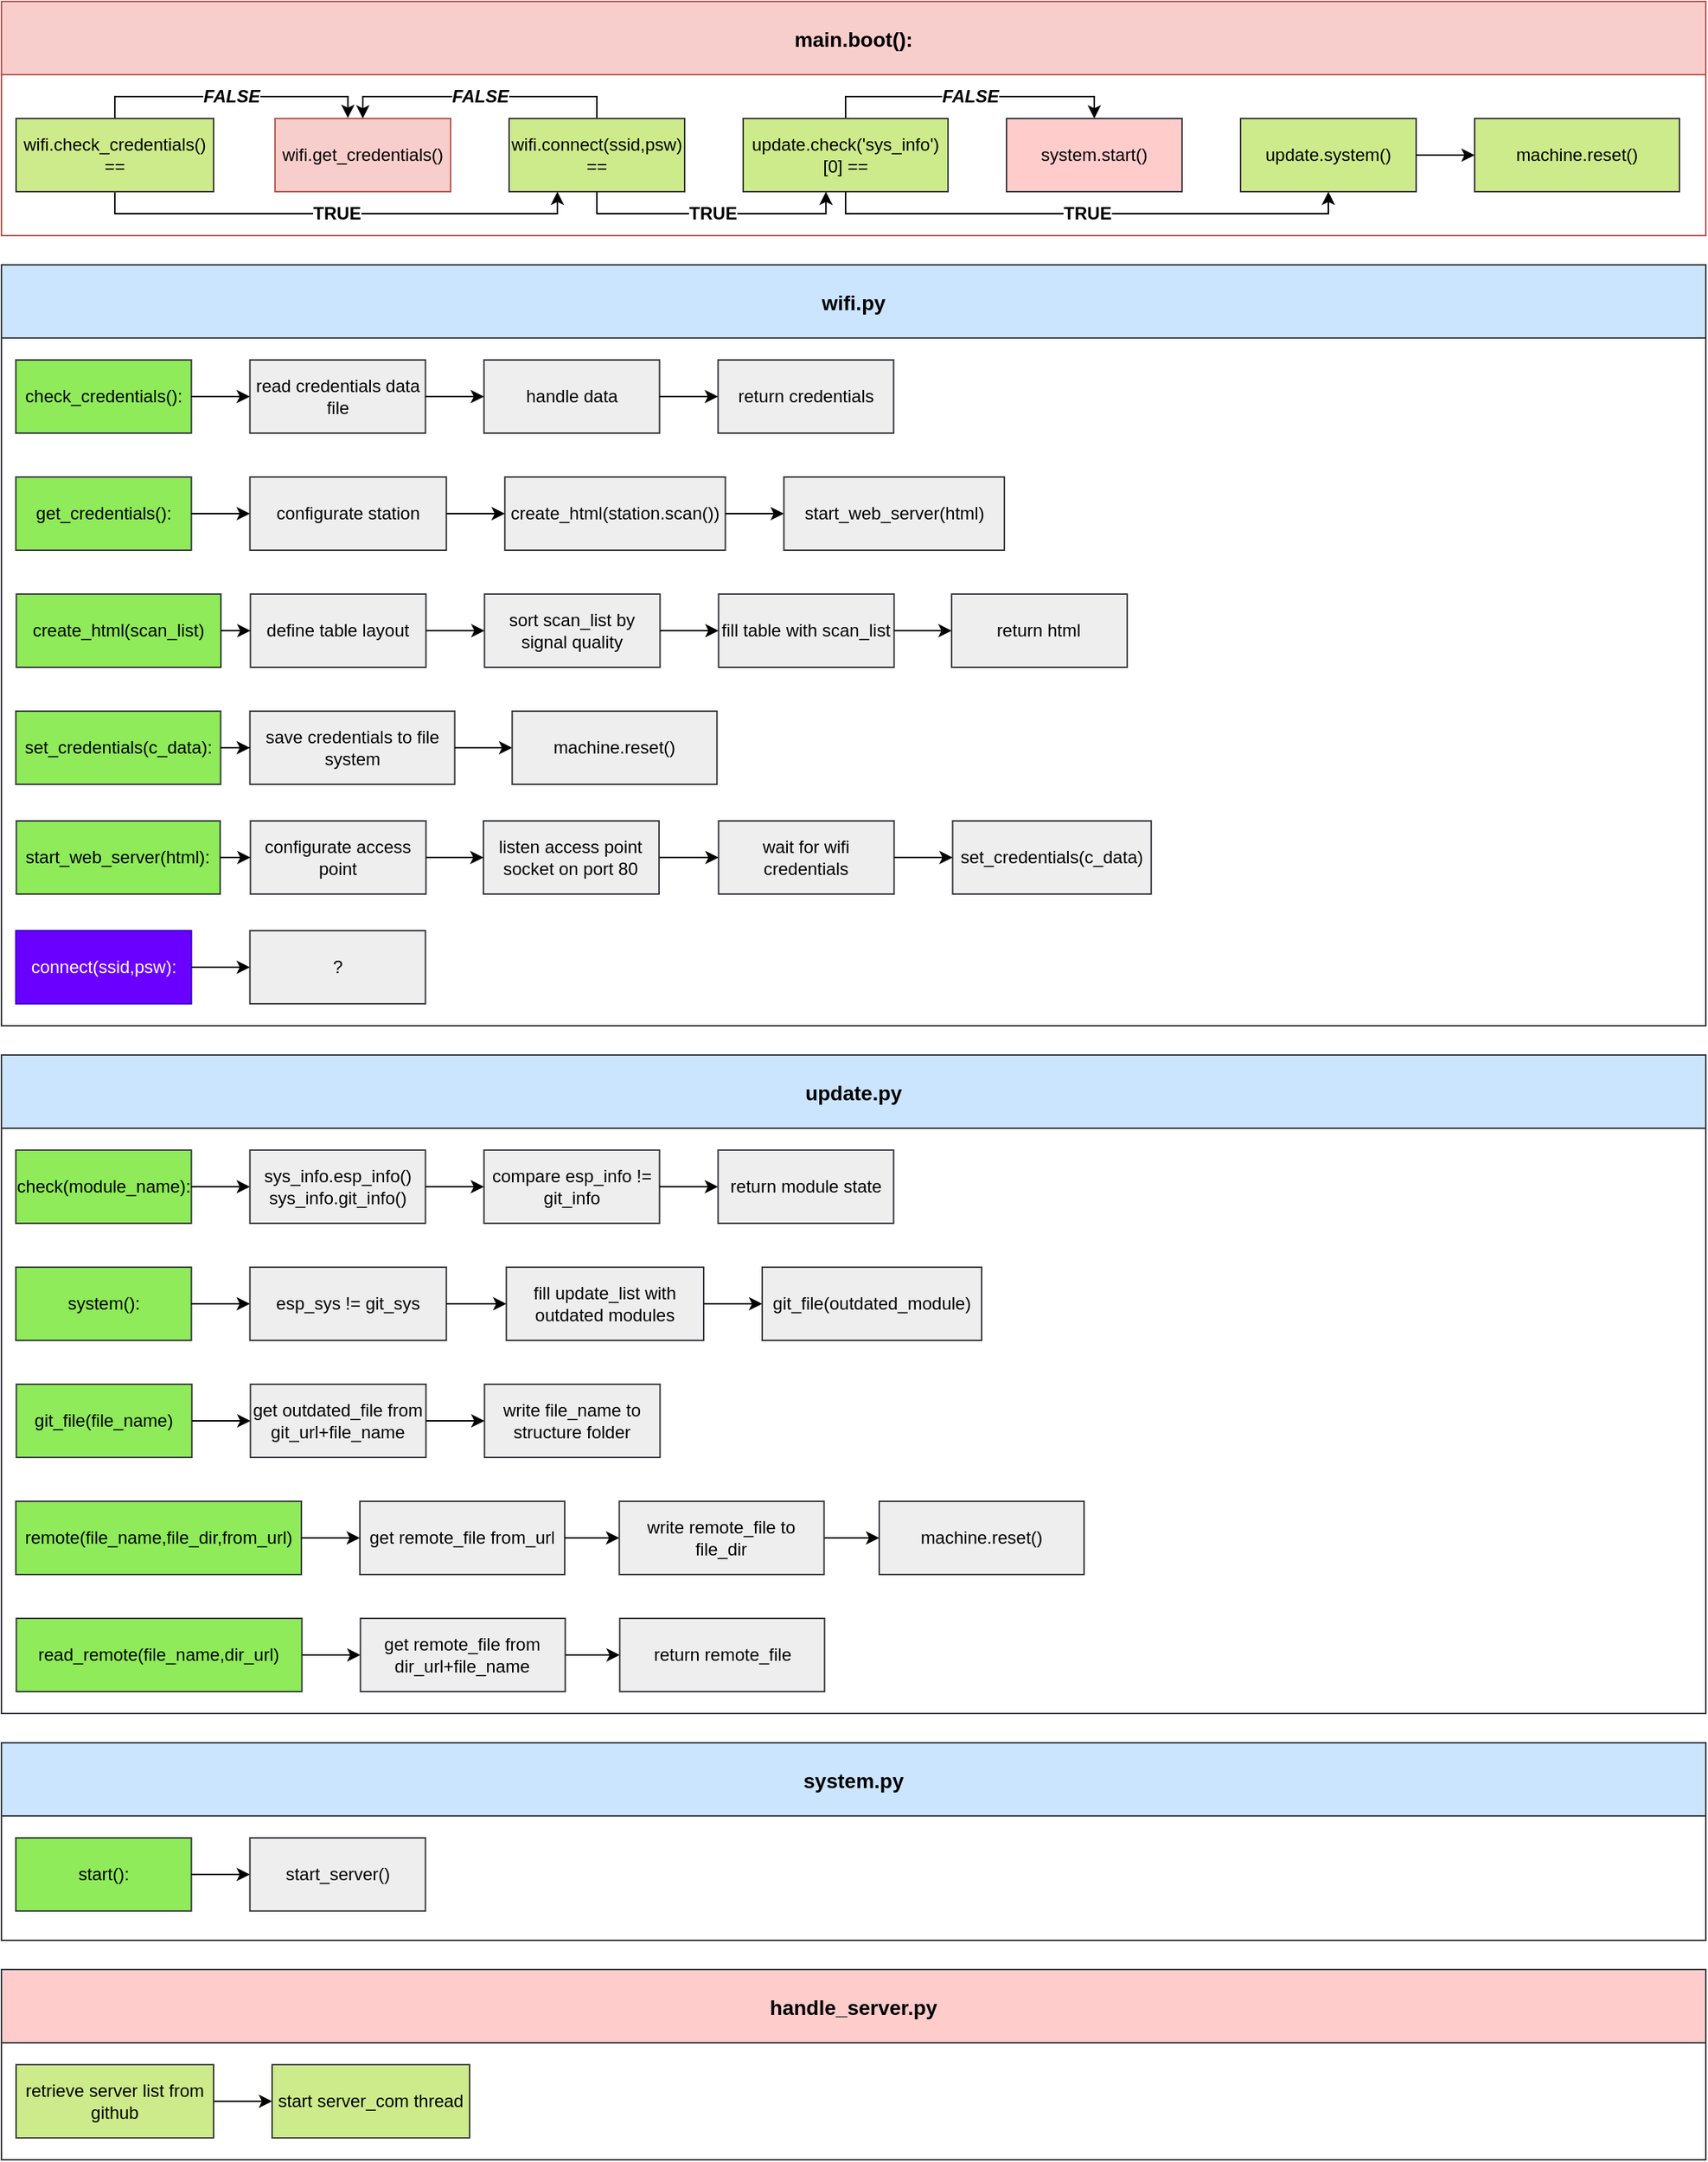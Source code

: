 <mxfile version="12.8.5" type="github">
  <diagram id="C5RBs43oDa-KdzZeNtuy" name="Page-1">
    <mxGraphModel dx="2473" dy="584" grid="1" gridSize="5" guides="1" tooltips="1" connect="1" arrows="1" fold="1" page="1" pageScale="1" pageWidth="1169" pageHeight="827" math="0" shadow="0">
      <root>
        <mxCell id="WIyWlLk6GJQsqaUBKTNV-0" />
        <mxCell id="WIyWlLk6GJQsqaUBKTNV-1" parent="WIyWlLk6GJQsqaUBKTNV-0" />
        <mxCell id="sFqXj9j-FD1Rk9HO_S2r-0" value="main.boot():" style="swimlane;strokeColor=#b85450;fillColor=#f8cecc;fontSize=14;startSize=50;flipH=1;swimlaneFillColor=none;" parent="WIyWlLk6GJQsqaUBKTNV-1" vertex="1">
          <mxGeometry x="-570" y="360" width="1165" height="160" as="geometry">
            <mxRectangle x="13" y="15" width="140" height="48.33" as="alternateBounds" />
          </mxGeometry>
        </mxCell>
        <mxCell id="sFqXj9j-FD1Rk9HO_S2r-4" value="wifi.get_credentials()" style="rounded=0;whiteSpace=wrap;html=1;fillColor=#f8cecc;strokeColor=#b85450;" parent="sFqXj9j-FD1Rk9HO_S2r-0" vertex="1">
          <mxGeometry x="187" y="80" width="120" height="50" as="geometry" />
        </mxCell>
        <mxCell id="sFqXj9j-FD1Rk9HO_S2r-56" value="&lt;b&gt;FALSE&lt;/b&gt;" style="edgeStyle=orthogonalEdgeStyle;rounded=0;orthogonalLoop=1;jettySize=auto;html=1;exitX=0.5;exitY=0;exitDx=0;exitDy=0;entryX=0.5;entryY=0;entryDx=0;entryDy=0;fontSize=12;fontColor=#000000;fontStyle=2" parent="sFqXj9j-FD1Rk9HO_S2r-0" source="sFqXj9j-FD1Rk9HO_S2r-7" target="sFqXj9j-FD1Rk9HO_S2r-4" edge="1">
          <mxGeometry relative="1" as="geometry">
            <Array as="points">
              <mxPoint x="407" y="65" />
              <mxPoint x="247" y="65" />
            </Array>
          </mxGeometry>
        </mxCell>
        <mxCell id="sFqXj9j-FD1Rk9HO_S2r-7" value="wifi.connect(ssid,psw)&lt;br&gt;==" style="rounded=0;whiteSpace=wrap;html=1;fillColor=#cdeb8b;strokeColor=#36393d;" parent="sFqXj9j-FD1Rk9HO_S2r-0" vertex="1">
          <mxGeometry x="347" y="80" width="120" height="50" as="geometry" />
        </mxCell>
        <mxCell id="sFqXj9j-FD1Rk9HO_S2r-116" value="&lt;b&gt;FALSE&lt;/b&gt;" style="edgeStyle=orthogonalEdgeStyle;rounded=0;orthogonalLoop=1;jettySize=auto;html=1;exitX=0.5;exitY=0;exitDx=0;exitDy=0;entryX=0.5;entryY=0;entryDx=0;entryDy=0;fontSize=12;fontColor=#000000;fontStyle=2" parent="sFqXj9j-FD1Rk9HO_S2r-0" source="sFqXj9j-FD1Rk9HO_S2r-48" target="sFqXj9j-FD1Rk9HO_S2r-68" edge="1">
          <mxGeometry relative="1" as="geometry">
            <Array as="points">
              <mxPoint x="577" y="65" />
              <mxPoint x="747" y="65" />
            </Array>
          </mxGeometry>
        </mxCell>
        <mxCell id="sFqXj9j-FD1Rk9HO_S2r-48" value="update.check(&#39;sys_info&#39;)[0] ==" style="rounded=0;whiteSpace=wrap;html=1;fillColor=#cdeb8b;strokeColor=#36393d;" parent="sFqXj9j-FD1Rk9HO_S2r-0" vertex="1">
          <mxGeometry x="507" y="80" width="140" height="50" as="geometry" />
        </mxCell>
        <mxCell id="sFqXj9j-FD1Rk9HO_S2r-57" value="&lt;b&gt;TRUE&lt;/b&gt;" style="edgeStyle=orthogonalEdgeStyle;rounded=0;orthogonalLoop=1;jettySize=auto;html=1;exitX=0.5;exitY=1;exitDx=0;exitDy=0;entryX=0.404;entryY=1;entryDx=0;entryDy=0;fontSize=12;fontColor=#000000;entryPerimeter=0;" parent="sFqXj9j-FD1Rk9HO_S2r-0" source="sFqXj9j-FD1Rk9HO_S2r-7" target="sFqXj9j-FD1Rk9HO_S2r-48" edge="1">
          <mxGeometry relative="1" as="geometry">
            <Array as="points">
              <mxPoint x="407" y="145" />
              <mxPoint x="564" y="145" />
            </Array>
          </mxGeometry>
        </mxCell>
        <mxCell id="sFqXj9j-FD1Rk9HO_S2r-68" value="system.start()" style="rounded=0;whiteSpace=wrap;html=1;fillColor=#ffcccc;strokeColor=#36393d;" parent="sFqXj9j-FD1Rk9HO_S2r-0" vertex="1">
          <mxGeometry x="687" y="80" width="120" height="50" as="geometry" />
        </mxCell>
        <mxCell id="sFqXj9j-FD1Rk9HO_S2r-61" value="update.system()" style="rounded=0;whiteSpace=wrap;html=1;fillColor=#cdeb8b;strokeColor=#36393d;" parent="sFqXj9j-FD1Rk9HO_S2r-0" vertex="1">
          <mxGeometry x="847" y="80" width="120" height="50" as="geometry" />
        </mxCell>
        <mxCell id="sFqXj9j-FD1Rk9HO_S2r-66" value="TRUE" style="edgeStyle=orthogonalEdgeStyle;rounded=0;orthogonalLoop=1;jettySize=auto;html=1;exitX=0.5;exitY=1;exitDx=0;exitDy=0;entryX=0.5;entryY=1;entryDx=0;entryDy=0;fontSize=12;fontColor=#000000;fontStyle=1" parent="sFqXj9j-FD1Rk9HO_S2r-0" source="sFqXj9j-FD1Rk9HO_S2r-48" target="sFqXj9j-FD1Rk9HO_S2r-61" edge="1">
          <mxGeometry relative="1" as="geometry">
            <Array as="points">
              <mxPoint x="577" y="145" />
              <mxPoint x="907" y="145" />
            </Array>
          </mxGeometry>
        </mxCell>
        <mxCell id="sFqXj9j-FD1Rk9HO_S2r-63" value="machine.reset()" style="rounded=0;whiteSpace=wrap;html=1;fillColor=#cdeb8b;strokeColor=#36393d;" parent="sFqXj9j-FD1Rk9HO_S2r-0" vertex="1">
          <mxGeometry x="1007" y="80" width="140" height="50" as="geometry" />
        </mxCell>
        <mxCell id="sFqXj9j-FD1Rk9HO_S2r-64" value="" style="edgeStyle=orthogonalEdgeStyle;rounded=0;orthogonalLoop=1;jettySize=auto;html=1;fontSize=12;fontColor=#000000;" parent="sFqXj9j-FD1Rk9HO_S2r-0" source="sFqXj9j-FD1Rk9HO_S2r-61" target="sFqXj9j-FD1Rk9HO_S2r-63" edge="1">
          <mxGeometry relative="1" as="geometry" />
        </mxCell>
        <mxCell id="sFqXj9j-FD1Rk9HO_S2r-12" value="TRUE" style="edgeStyle=orthogonalEdgeStyle;rounded=0;orthogonalLoop=1;jettySize=auto;html=1;exitX=0.5;exitY=1;exitDx=0;exitDy=0;fontColor=#000000;fontStyle=1;fontSize=12;" parent="sFqXj9j-FD1Rk9HO_S2r-0" source="sFqXj9j-FD1Rk9HO_S2r-1" target="sFqXj9j-FD1Rk9HO_S2r-7" edge="1">
          <mxGeometry relative="1" as="geometry">
            <Array as="points">
              <mxPoint x="77" y="145" />
              <mxPoint x="380" y="145" />
            </Array>
          </mxGeometry>
        </mxCell>
        <mxCell id="sFqXj9j-FD1Rk9HO_S2r-117" value="&lt;b&gt;FALSE&lt;/b&gt;" style="edgeStyle=orthogonalEdgeStyle;rounded=0;orthogonalLoop=1;jettySize=auto;html=1;exitX=0.5;exitY=0;exitDx=0;exitDy=0;entryX=0.415;entryY=-0.008;entryDx=0;entryDy=0;entryPerimeter=0;fontSize=12;fontColor=#000000;fontStyle=2" parent="sFqXj9j-FD1Rk9HO_S2r-0" source="sFqXj9j-FD1Rk9HO_S2r-1" target="sFqXj9j-FD1Rk9HO_S2r-4" edge="1">
          <mxGeometry relative="1" as="geometry">
            <Array as="points">
              <mxPoint x="77" y="65" />
              <mxPoint x="237" y="65" />
            </Array>
          </mxGeometry>
        </mxCell>
        <mxCell id="sFqXj9j-FD1Rk9HO_S2r-1" value="wifi.check_credentials() ==" style="rounded=0;whiteSpace=wrap;html=1;fillColor=#cdeb8b;strokeColor=#36393d;" parent="sFqXj9j-FD1Rk9HO_S2r-0" vertex="1">
          <mxGeometry x="10" y="80" width="135" height="50" as="geometry" />
        </mxCell>
        <mxCell id="sFqXj9j-FD1Rk9HO_S2r-136" value="update.py" style="swimlane;strokeColor=#36393d;fillColor=#cce5ff;fontSize=14;startSize=50;flipH=1;swimlaneFillColor=none;" parent="WIyWlLk6GJQsqaUBKTNV-1" vertex="1">
          <mxGeometry x="-570" y="1080" width="1165" height="450" as="geometry">
            <mxRectangle x="-525" y="225" width="140" height="48.33" as="alternateBounds" />
          </mxGeometry>
        </mxCell>
        <mxCell id="sFqXj9j-FD1Rk9HO_S2r-138" value="check(module_name):" style="rounded=0;whiteSpace=wrap;html=1;fillColor=#8FEB59;strokeColor=#36393d;" parent="sFqXj9j-FD1Rk9HO_S2r-136" vertex="1">
          <mxGeometry x="9.82" y="65" width="120" height="50" as="geometry" />
        </mxCell>
        <mxCell id="sFqXj9j-FD1Rk9HO_S2r-139" value="sys_info.esp_info()&lt;br&gt;sys_info.git_info()" style="rounded=0;whiteSpace=wrap;html=1;fillColor=#eeeeee;strokeColor=#36393d;" parent="sFqXj9j-FD1Rk9HO_S2r-136" vertex="1">
          <mxGeometry x="169.82" y="65" width="120" height="50" as="geometry" />
        </mxCell>
        <mxCell id="sFqXj9j-FD1Rk9HO_S2r-140" value="" style="edgeStyle=orthogonalEdgeStyle;rounded=0;orthogonalLoop=1;jettySize=auto;html=1;fontColor=#000000;" parent="sFqXj9j-FD1Rk9HO_S2r-136" source="sFqXj9j-FD1Rk9HO_S2r-138" target="sFqXj9j-FD1Rk9HO_S2r-139" edge="1">
          <mxGeometry relative="1" as="geometry" />
        </mxCell>
        <mxCell id="sFqXj9j-FD1Rk9HO_S2r-141" value="compare esp_info != git_info" style="rounded=0;whiteSpace=wrap;html=1;fillColor=#eeeeee;strokeColor=#36393d;" parent="sFqXj9j-FD1Rk9HO_S2r-136" vertex="1">
          <mxGeometry x="329.82" y="65" width="120" height="50" as="geometry" />
        </mxCell>
        <mxCell id="sFqXj9j-FD1Rk9HO_S2r-142" value="" style="edgeStyle=orthogonalEdgeStyle;rounded=0;orthogonalLoop=1;jettySize=auto;html=1;fontColor=#000000;" parent="sFqXj9j-FD1Rk9HO_S2r-136" source="sFqXj9j-FD1Rk9HO_S2r-139" target="sFqXj9j-FD1Rk9HO_S2r-141" edge="1">
          <mxGeometry relative="1" as="geometry" />
        </mxCell>
        <mxCell id="sFqXj9j-FD1Rk9HO_S2r-143" value="return module state" style="rounded=0;whiteSpace=wrap;html=1;fillColor=#eeeeee;strokeColor=#36393d;" parent="sFqXj9j-FD1Rk9HO_S2r-136" vertex="1">
          <mxGeometry x="489.82" y="65" width="120" height="50" as="geometry" />
        </mxCell>
        <mxCell id="sFqXj9j-FD1Rk9HO_S2r-144" style="edgeStyle=orthogonalEdgeStyle;rounded=0;orthogonalLoop=1;jettySize=auto;html=1;exitX=1;exitY=0.5;exitDx=0;exitDy=0;entryX=0;entryY=0.5;entryDx=0;entryDy=0;fontColor=#000000;" parent="sFqXj9j-FD1Rk9HO_S2r-136" source="sFqXj9j-FD1Rk9HO_S2r-141" target="sFqXj9j-FD1Rk9HO_S2r-143" edge="1">
          <mxGeometry relative="1" as="geometry" />
        </mxCell>
        <mxCell id="sFqXj9j-FD1Rk9HO_S2r-145" value="system():" style="rounded=0;whiteSpace=wrap;html=1;fillColor=#8FEB59;strokeColor=#36393d;" parent="sFqXj9j-FD1Rk9HO_S2r-136" vertex="1">
          <mxGeometry x="9.82" y="145" width="120" height="50" as="geometry" />
        </mxCell>
        <mxCell id="sFqXj9j-FD1Rk9HO_S2r-146" value="&lt;span style=&quot;white-space: normal&quot;&gt;esp_sys != git_sys&lt;/span&gt;" style="rounded=0;whiteSpace=wrap;html=1;fillColor=#eeeeee;strokeColor=#36393d;" parent="sFqXj9j-FD1Rk9HO_S2r-136" vertex="1">
          <mxGeometry x="169.82" y="145" width="134.29" height="50" as="geometry" />
        </mxCell>
        <mxCell id="sFqXj9j-FD1Rk9HO_S2r-147" value="" style="edgeStyle=orthogonalEdgeStyle;rounded=0;orthogonalLoop=1;jettySize=auto;html=1;fontColor=#000000;" parent="sFqXj9j-FD1Rk9HO_S2r-136" source="sFqXj9j-FD1Rk9HO_S2r-145" target="sFqXj9j-FD1Rk9HO_S2r-146" edge="1">
          <mxGeometry relative="1" as="geometry" />
        </mxCell>
        <mxCell id="sFqXj9j-FD1Rk9HO_S2r-150" value="" style="edgeStyle=orthogonalEdgeStyle;rounded=0;orthogonalLoop=1;jettySize=auto;html=1;fontSize=12;fontColor=#000000;" parent="sFqXj9j-FD1Rk9HO_S2r-136" edge="1">
          <mxGeometry relative="1" as="geometry">
            <mxPoint x="169.82" y="480" as="targetPoint" />
          </mxGeometry>
        </mxCell>
        <mxCell id="sFqXj9j-FD1Rk9HO_S2r-151" value="git_file(file_name)" style="rounded=0;whiteSpace=wrap;html=1;fillColor=#8FEB59;strokeColor=#36393d;" parent="sFqXj9j-FD1Rk9HO_S2r-136" vertex="1">
          <mxGeometry x="10.18" y="225" width="120" height="50" as="geometry" />
        </mxCell>
        <mxCell id="sFqXj9j-FD1Rk9HO_S2r-152" value="get outdated_file from git_url+file_name" style="rounded=0;whiteSpace=wrap;html=1;fillColor=#eeeeee;strokeColor=#36393d;" parent="sFqXj9j-FD1Rk9HO_S2r-136" vertex="1">
          <mxGeometry x="170.18" y="225" width="120" height="50" as="geometry" />
        </mxCell>
        <mxCell id="sFqXj9j-FD1Rk9HO_S2r-153" value="" style="edgeStyle=orthogonalEdgeStyle;rounded=0;orthogonalLoop=1;jettySize=auto;html=1;fontSize=12;fontColor=#000000;" parent="sFqXj9j-FD1Rk9HO_S2r-136" source="sFqXj9j-FD1Rk9HO_S2r-151" target="sFqXj9j-FD1Rk9HO_S2r-152" edge="1">
          <mxGeometry relative="1" as="geometry" />
        </mxCell>
        <mxCell id="sFqXj9j-FD1Rk9HO_S2r-154" value="write file_name to structure folder" style="rounded=0;whiteSpace=wrap;html=1;fillColor=#eeeeee;strokeColor=#36393d;" parent="sFqXj9j-FD1Rk9HO_S2r-136" vertex="1">
          <mxGeometry x="330.18" y="225" width="120" height="50" as="geometry" />
        </mxCell>
        <mxCell id="sFqXj9j-FD1Rk9HO_S2r-155" value="" style="edgeStyle=orthogonalEdgeStyle;rounded=0;orthogonalLoop=1;jettySize=auto;html=1;fontSize=12;fontColor=#000000;" parent="sFqXj9j-FD1Rk9HO_S2r-136" source="sFqXj9j-FD1Rk9HO_S2r-152" target="sFqXj9j-FD1Rk9HO_S2r-154" edge="1">
          <mxGeometry relative="1" as="geometry" />
        </mxCell>
        <mxCell id="sFqXj9j-FD1Rk9HO_S2r-160" value="remote(file_name,file_dir,from_url)" style="rounded=0;whiteSpace=wrap;html=1;fillColor=#8FEB59;strokeColor=#36393d;" parent="sFqXj9j-FD1Rk9HO_S2r-136" vertex="1">
          <mxGeometry x="9.82" y="305" width="195.18" height="50" as="geometry" />
        </mxCell>
        <mxCell id="sFqXj9j-FD1Rk9HO_S2r-161" value="get&amp;nbsp;remote_file from_url" style="rounded=0;whiteSpace=wrap;html=1;fillColor=#eeeeee;strokeColor=#36393d;" parent="sFqXj9j-FD1Rk9HO_S2r-136" vertex="1">
          <mxGeometry x="245" y="305" width="140" height="50" as="geometry" />
        </mxCell>
        <mxCell id="sFqXj9j-FD1Rk9HO_S2r-162" value="" style="edgeStyle=orthogonalEdgeStyle;rounded=0;orthogonalLoop=1;jettySize=auto;html=1;fontSize=12;fontColor=#000000;" parent="sFqXj9j-FD1Rk9HO_S2r-136" source="sFqXj9j-FD1Rk9HO_S2r-160" target="sFqXj9j-FD1Rk9HO_S2r-161" edge="1">
          <mxGeometry relative="1" as="geometry" />
        </mxCell>
        <mxCell id="zcJ5I-l-C7TfXRJ-jwJR-1" value="" style="edgeStyle=orthogonalEdgeStyle;rounded=0;orthogonalLoop=1;jettySize=auto;html=1;" parent="sFqXj9j-FD1Rk9HO_S2r-136" source="sFqXj9j-FD1Rk9HO_S2r-163" target="zcJ5I-l-C7TfXRJ-jwJR-0" edge="1">
          <mxGeometry relative="1" as="geometry" />
        </mxCell>
        <mxCell id="sFqXj9j-FD1Rk9HO_S2r-163" value="write&amp;nbsp;remote_file to file_dir" style="rounded=0;whiteSpace=wrap;html=1;fillColor=#eeeeee;strokeColor=#36393d;" parent="sFqXj9j-FD1Rk9HO_S2r-136" vertex="1">
          <mxGeometry x="422.29" y="305" width="140" height="50" as="geometry" />
        </mxCell>
        <mxCell id="zcJ5I-l-C7TfXRJ-jwJR-0" value="machine.reset()" style="rounded=0;whiteSpace=wrap;html=1;fillColor=#eeeeee;strokeColor=#36393d;" parent="sFqXj9j-FD1Rk9HO_S2r-136" vertex="1">
          <mxGeometry x="600.0" y="305" width="140" height="50" as="geometry" />
        </mxCell>
        <mxCell id="sFqXj9j-FD1Rk9HO_S2r-164" value="" style="edgeStyle=orthogonalEdgeStyle;rounded=0;orthogonalLoop=1;jettySize=auto;html=1;fontSize=12;fontColor=#000000;" parent="sFqXj9j-FD1Rk9HO_S2r-136" source="sFqXj9j-FD1Rk9HO_S2r-161" target="sFqXj9j-FD1Rk9HO_S2r-163" edge="1">
          <mxGeometry relative="1" as="geometry" />
        </mxCell>
        <mxCell id="sFqXj9j-FD1Rk9HO_S2r-167" value="" style="edgeStyle=orthogonalEdgeStyle;rounded=0;orthogonalLoop=1;jettySize=auto;html=1;fontSize=12;fontColor=#000000;" parent="sFqXj9j-FD1Rk9HO_S2r-136" edge="1">
          <mxGeometry relative="1" as="geometry">
            <mxPoint x="929.47" y="405" as="sourcePoint" />
          </mxGeometry>
        </mxCell>
        <mxCell id="sFqXj9j-FD1Rk9HO_S2r-168" value="&lt;span style=&quot;white-space: normal&quot;&gt;fill update_list with outdated modules&lt;/span&gt;" style="rounded=0;whiteSpace=wrap;html=1;fillColor=#eeeeee;strokeColor=#36393d;" parent="sFqXj9j-FD1Rk9HO_S2r-136" vertex="1">
          <mxGeometry x="345.11" y="145" width="134.89" height="50" as="geometry" />
        </mxCell>
        <mxCell id="sFqXj9j-FD1Rk9HO_S2r-169" value="git_file(outdated_module)" style="rounded=0;whiteSpace=wrap;html=1;fillColor=#eeeeee;strokeColor=#36393d;" parent="sFqXj9j-FD1Rk9HO_S2r-136" vertex="1">
          <mxGeometry x="520" y="145" width="150" height="50" as="geometry" />
        </mxCell>
        <mxCell id="sFqXj9j-FD1Rk9HO_S2r-170" value="" style="edgeStyle=orthogonalEdgeStyle;rounded=0;orthogonalLoop=1;jettySize=auto;html=1;fontSize=12;fontColor=#000000;" parent="sFqXj9j-FD1Rk9HO_S2r-136" source="sFqXj9j-FD1Rk9HO_S2r-168" target="sFqXj9j-FD1Rk9HO_S2r-169" edge="1">
          <mxGeometry relative="1" as="geometry" />
        </mxCell>
        <mxCell id="sFqXj9j-FD1Rk9HO_S2r-171" style="edgeStyle=orthogonalEdgeStyle;rounded=0;orthogonalLoop=1;jettySize=auto;html=1;exitX=1;exitY=0.5;exitDx=0;exitDy=0;entryX=0;entryY=0.5;entryDx=0;entryDy=0;fontSize=12;fontColor=#000000;" parent="sFqXj9j-FD1Rk9HO_S2r-136" source="sFqXj9j-FD1Rk9HO_S2r-146" target="sFqXj9j-FD1Rk9HO_S2r-168" edge="1">
          <mxGeometry relative="1" as="geometry" />
        </mxCell>
        <mxCell id="sFqXj9j-FD1Rk9HO_S2r-174" value="" style="edgeStyle=orthogonalEdgeStyle;rounded=0;orthogonalLoop=1;jettySize=auto;html=1;fontSize=12;fontColor=#000000;" parent="sFqXj9j-FD1Rk9HO_S2r-136" edge="1">
          <mxGeometry relative="1" as="geometry">
            <mxPoint x="290.18" y="405" as="sourcePoint" />
          </mxGeometry>
        </mxCell>
        <mxCell id="sFqXj9j-FD1Rk9HO_S2r-177" value="" style="edgeStyle=orthogonalEdgeStyle;rounded=0;orthogonalLoop=1;jettySize=auto;html=1;fontSize=12;fontColor=#000000;" parent="sFqXj9j-FD1Rk9HO_S2r-136" edge="1">
          <mxGeometry relative="1" as="geometry">
            <mxPoint x="780" y="405" as="sourcePoint" />
          </mxGeometry>
        </mxCell>
        <mxCell id="sFqXj9j-FD1Rk9HO_S2r-179" value="" style="edgeStyle=orthogonalEdgeStyle;rounded=0;orthogonalLoop=1;jettySize=auto;html=1;fontSize=12;fontColor=#000000;" parent="sFqXj9j-FD1Rk9HO_S2r-136" edge="1">
          <mxGeometry relative="1" as="geometry">
            <mxPoint x="609.47" y="405" as="sourcePoint" />
          </mxGeometry>
        </mxCell>
        <mxCell id="sFqXj9j-FD1Rk9HO_S2r-180" value="" style="edgeStyle=orthogonalEdgeStyle;rounded=0;orthogonalLoop=1;jettySize=auto;html=1;fontSize=12;fontColor=#000000;" parent="sFqXj9j-FD1Rk9HO_S2r-136" edge="1">
          <mxGeometry relative="1" as="geometry">
            <mxPoint x="149.47" y="405" as="sourcePoint" />
          </mxGeometry>
        </mxCell>
        <mxCell id="MxByenE4n9mMxRsgoZ1--0" style="edgeStyle=orthogonalEdgeStyle;rounded=0;orthogonalLoop=1;jettySize=auto;html=1;entryX=0;entryY=0.5;entryDx=0;entryDy=0;" edge="1" parent="sFqXj9j-FD1Rk9HO_S2r-136" source="ikcgTIsnZ6uALxg6JMiN-1" target="ikcgTIsnZ6uALxg6JMiN-2">
          <mxGeometry relative="1" as="geometry" />
        </mxCell>
        <mxCell id="ikcgTIsnZ6uALxg6JMiN-1" value="read_remote(file_name,dir_url)" style="rounded=0;whiteSpace=wrap;html=1;fillColor=#8FEB59;strokeColor=#36393d;" parent="sFqXj9j-FD1Rk9HO_S2r-136" vertex="1">
          <mxGeometry x="10.18" y="385" width="195.18" height="50" as="geometry" />
        </mxCell>
        <mxCell id="MxByenE4n9mMxRsgoZ1--1" style="edgeStyle=orthogonalEdgeStyle;rounded=0;orthogonalLoop=1;jettySize=auto;html=1;" edge="1" parent="sFqXj9j-FD1Rk9HO_S2r-136" source="ikcgTIsnZ6uALxg6JMiN-2" target="ikcgTIsnZ6uALxg6JMiN-3">
          <mxGeometry relative="1" as="geometry" />
        </mxCell>
        <mxCell id="ikcgTIsnZ6uALxg6JMiN-2" value="get&amp;nbsp;remote_file from dir_url+file_name" style="rounded=0;whiteSpace=wrap;html=1;fillColor=#eeeeee;strokeColor=#36393d;" parent="sFqXj9j-FD1Rk9HO_S2r-136" vertex="1">
          <mxGeometry x="245.36" y="385" width="140" height="50" as="geometry" />
        </mxCell>
        <mxCell id="ikcgTIsnZ6uALxg6JMiN-3" value="return remote_file" style="rounded=0;whiteSpace=wrap;html=1;fillColor=#eeeeee;strokeColor=#36393d;" parent="sFqXj9j-FD1Rk9HO_S2r-136" vertex="1">
          <mxGeometry x="422.65" y="385" width="140" height="50" as="geometry" />
        </mxCell>
        <mxCell id="sFqXj9j-FD1Rk9HO_S2r-72" value="wifi.py" style="swimlane;strokeColor=#36393d;fillColor=#cce5ff;fontSize=14;startSize=50;flipH=1;swimlaneFillColor=none;" parent="WIyWlLk6GJQsqaUBKTNV-1" vertex="1">
          <mxGeometry x="-570" y="540" width="1165" height="520" as="geometry">
            <mxRectangle x="-525" y="165" width="140" height="48.33" as="alternateBounds" />
          </mxGeometry>
        </mxCell>
        <mxCell id="sFqXj9j-FD1Rk9HO_S2r-19" value="start_web_server(html):" style="rounded=0;whiteSpace=wrap;html=1;fillColor=#8FEB59;strokeColor=#36393d;" parent="sFqXj9j-FD1Rk9HO_S2r-72" vertex="1">
          <mxGeometry x="10.18" y="380" width="139.29" height="50" as="geometry" />
        </mxCell>
        <mxCell id="sFqXj9j-FD1Rk9HO_S2r-20" value="check_credentials():" style="rounded=0;whiteSpace=wrap;html=1;fillColor=#8FEB59;strokeColor=#36393d;" parent="sFqXj9j-FD1Rk9HO_S2r-72" vertex="1">
          <mxGeometry x="9.82" y="65" width="120" height="50" as="geometry" />
        </mxCell>
        <mxCell id="sFqXj9j-FD1Rk9HO_S2r-26" value="read credentials data file" style="rounded=0;whiteSpace=wrap;html=1;fillColor=#eeeeee;strokeColor=#36393d;" parent="sFqXj9j-FD1Rk9HO_S2r-72" vertex="1">
          <mxGeometry x="169.82" y="65" width="120" height="50" as="geometry" />
        </mxCell>
        <mxCell id="sFqXj9j-FD1Rk9HO_S2r-27" value="" style="edgeStyle=orthogonalEdgeStyle;rounded=0;orthogonalLoop=1;jettySize=auto;html=1;fontColor=#000000;" parent="sFqXj9j-FD1Rk9HO_S2r-72" source="sFqXj9j-FD1Rk9HO_S2r-20" target="sFqXj9j-FD1Rk9HO_S2r-26" edge="1">
          <mxGeometry relative="1" as="geometry" />
        </mxCell>
        <mxCell id="sFqXj9j-FD1Rk9HO_S2r-28" value="handle data" style="rounded=0;whiteSpace=wrap;html=1;fillColor=#eeeeee;strokeColor=#36393d;" parent="sFqXj9j-FD1Rk9HO_S2r-72" vertex="1">
          <mxGeometry x="329.82" y="65" width="120" height="50" as="geometry" />
        </mxCell>
        <mxCell id="sFqXj9j-FD1Rk9HO_S2r-29" value="" style="edgeStyle=orthogonalEdgeStyle;rounded=0;orthogonalLoop=1;jettySize=auto;html=1;fontColor=#000000;" parent="sFqXj9j-FD1Rk9HO_S2r-72" source="sFqXj9j-FD1Rk9HO_S2r-26" target="sFqXj9j-FD1Rk9HO_S2r-28" edge="1">
          <mxGeometry relative="1" as="geometry" />
        </mxCell>
        <mxCell id="sFqXj9j-FD1Rk9HO_S2r-32" value="return credentials" style="rounded=0;whiteSpace=wrap;html=1;fillColor=#eeeeee;strokeColor=#36393d;" parent="sFqXj9j-FD1Rk9HO_S2r-72" vertex="1">
          <mxGeometry x="489.82" y="65" width="120" height="50" as="geometry" />
        </mxCell>
        <mxCell id="sFqXj9j-FD1Rk9HO_S2r-36" style="edgeStyle=orthogonalEdgeStyle;rounded=0;orthogonalLoop=1;jettySize=auto;html=1;exitX=1;exitY=0.5;exitDx=0;exitDy=0;entryX=0;entryY=0.5;entryDx=0;entryDy=0;fontColor=#000000;" parent="sFqXj9j-FD1Rk9HO_S2r-72" source="sFqXj9j-FD1Rk9HO_S2r-28" target="sFqXj9j-FD1Rk9HO_S2r-32" edge="1">
          <mxGeometry relative="1" as="geometry" />
        </mxCell>
        <mxCell id="sFqXj9j-FD1Rk9HO_S2r-22" value="get_credentials():" style="rounded=0;whiteSpace=wrap;html=1;fillColor=#8FEB59;strokeColor=#36393d;" parent="sFqXj9j-FD1Rk9HO_S2r-72" vertex="1">
          <mxGeometry x="9.82" y="145" width="120" height="50" as="geometry" />
        </mxCell>
        <mxCell id="sFqXj9j-FD1Rk9HO_S2r-37" value="configurate station" style="rounded=0;whiteSpace=wrap;html=1;fillColor=#eeeeee;strokeColor=#36393d;" parent="sFqXj9j-FD1Rk9HO_S2r-72" vertex="1">
          <mxGeometry x="169.82" y="145" width="134.29" height="50" as="geometry" />
        </mxCell>
        <mxCell id="sFqXj9j-FD1Rk9HO_S2r-38" value="" style="edgeStyle=orthogonalEdgeStyle;rounded=0;orthogonalLoop=1;jettySize=auto;html=1;fontColor=#000000;" parent="sFqXj9j-FD1Rk9HO_S2r-72" source="sFqXj9j-FD1Rk9HO_S2r-22" target="sFqXj9j-FD1Rk9HO_S2r-37" edge="1">
          <mxGeometry relative="1" as="geometry" />
        </mxCell>
        <mxCell id="sFqXj9j-FD1Rk9HO_S2r-23" value="connect(ssid,psw):" style="rounded=0;whiteSpace=wrap;html=1;fillColor=#6a00ff;strokeColor=#3700CC;fontColor=#ffffff;" parent="sFqXj9j-FD1Rk9HO_S2r-72" vertex="1">
          <mxGeometry x="9.82" y="455" width="120" height="50" as="geometry" />
        </mxCell>
        <mxCell id="sFqXj9j-FD1Rk9HO_S2r-129" value="?" style="rounded=0;whiteSpace=wrap;html=1;fillColor=#eeeeee;strokeColor=#36393d;" parent="sFqXj9j-FD1Rk9HO_S2r-72" vertex="1">
          <mxGeometry x="169.82" y="455" width="120" height="50" as="geometry" />
        </mxCell>
        <mxCell id="sFqXj9j-FD1Rk9HO_S2r-130" value="" style="edgeStyle=orthogonalEdgeStyle;rounded=0;orthogonalLoop=1;jettySize=auto;html=1;fontSize=12;fontColor=#000000;" parent="sFqXj9j-FD1Rk9HO_S2r-72" source="sFqXj9j-FD1Rk9HO_S2r-23" target="sFqXj9j-FD1Rk9HO_S2r-129" edge="1">
          <mxGeometry relative="1" as="geometry" />
        </mxCell>
        <mxCell id="sFqXj9j-FD1Rk9HO_S2r-24" value="create_html(scan_list)" style="rounded=0;whiteSpace=wrap;html=1;fillColor=#8FEB59;strokeColor=#36393d;" parent="sFqXj9j-FD1Rk9HO_S2r-72" vertex="1">
          <mxGeometry x="10.18" y="225" width="139.82" height="50" as="geometry" />
        </mxCell>
        <mxCell id="sFqXj9j-FD1Rk9HO_S2r-121" value="define table layout" style="rounded=0;whiteSpace=wrap;html=1;fillColor=#eeeeee;strokeColor=#36393d;" parent="sFqXj9j-FD1Rk9HO_S2r-72" vertex="1">
          <mxGeometry x="170.18" y="225" width="120" height="50" as="geometry" />
        </mxCell>
        <mxCell id="sFqXj9j-FD1Rk9HO_S2r-122" value="" style="edgeStyle=orthogonalEdgeStyle;rounded=0;orthogonalLoop=1;jettySize=auto;html=1;fontSize=12;fontColor=#000000;" parent="sFqXj9j-FD1Rk9HO_S2r-72" source="sFqXj9j-FD1Rk9HO_S2r-24" target="sFqXj9j-FD1Rk9HO_S2r-121" edge="1">
          <mxGeometry relative="1" as="geometry" />
        </mxCell>
        <mxCell id="sFqXj9j-FD1Rk9HO_S2r-123" value="sort scan_list by signal quality" style="rounded=0;whiteSpace=wrap;html=1;fillColor=#eeeeee;strokeColor=#36393d;" parent="sFqXj9j-FD1Rk9HO_S2r-72" vertex="1">
          <mxGeometry x="330.18" y="225" width="120" height="50" as="geometry" />
        </mxCell>
        <mxCell id="sFqXj9j-FD1Rk9HO_S2r-124" value="" style="edgeStyle=orthogonalEdgeStyle;rounded=0;orthogonalLoop=1;jettySize=auto;html=1;fontSize=12;fontColor=#000000;" parent="sFqXj9j-FD1Rk9HO_S2r-72" source="sFqXj9j-FD1Rk9HO_S2r-121" target="sFqXj9j-FD1Rk9HO_S2r-123" edge="1">
          <mxGeometry relative="1" as="geometry" />
        </mxCell>
        <mxCell id="sFqXj9j-FD1Rk9HO_S2r-125" value="fill table with scan_list" style="rounded=0;whiteSpace=wrap;html=1;fillColor=#eeeeee;strokeColor=#36393d;" parent="sFqXj9j-FD1Rk9HO_S2r-72" vertex="1">
          <mxGeometry x="490.18" y="225" width="120" height="50" as="geometry" />
        </mxCell>
        <mxCell id="sFqXj9j-FD1Rk9HO_S2r-126" value="" style="edgeStyle=orthogonalEdgeStyle;rounded=0;orthogonalLoop=1;jettySize=auto;html=1;fontSize=12;fontColor=#000000;" parent="sFqXj9j-FD1Rk9HO_S2r-72" source="sFqXj9j-FD1Rk9HO_S2r-123" target="sFqXj9j-FD1Rk9HO_S2r-125" edge="1">
          <mxGeometry relative="1" as="geometry" />
        </mxCell>
        <mxCell id="sFqXj9j-FD1Rk9HO_S2r-127" value="return html" style="rounded=0;whiteSpace=wrap;html=1;fillColor=#eeeeee;strokeColor=#36393d;" parent="sFqXj9j-FD1Rk9HO_S2r-72" vertex="1">
          <mxGeometry x="649.47" y="225" width="120" height="50" as="geometry" />
        </mxCell>
        <mxCell id="sFqXj9j-FD1Rk9HO_S2r-128" value="" style="edgeStyle=orthogonalEdgeStyle;rounded=0;orthogonalLoop=1;jettySize=auto;html=1;fontSize=12;fontColor=#000000;" parent="sFqXj9j-FD1Rk9HO_S2r-72" source="sFqXj9j-FD1Rk9HO_S2r-125" target="sFqXj9j-FD1Rk9HO_S2r-127" edge="1">
          <mxGeometry relative="1" as="geometry" />
        </mxCell>
        <mxCell id="sFqXj9j-FD1Rk9HO_S2r-25" value="set_credentials(c_data):" style="rounded=0;whiteSpace=wrap;html=1;fillColor=#8FEB59;strokeColor=#36393d;" parent="sFqXj9j-FD1Rk9HO_S2r-72" vertex="1">
          <mxGeometry x="9.82" y="305" width="140" height="50" as="geometry" />
        </mxCell>
        <mxCell id="sFqXj9j-FD1Rk9HO_S2r-112" value="save credentials to file system" style="rounded=0;whiteSpace=wrap;html=1;fillColor=#eeeeee;strokeColor=#36393d;" parent="sFqXj9j-FD1Rk9HO_S2r-72" vertex="1">
          <mxGeometry x="169.82" y="305" width="140" height="50" as="geometry" />
        </mxCell>
        <mxCell id="sFqXj9j-FD1Rk9HO_S2r-113" value="" style="edgeStyle=orthogonalEdgeStyle;rounded=0;orthogonalLoop=1;jettySize=auto;html=1;fontSize=12;fontColor=#000000;" parent="sFqXj9j-FD1Rk9HO_S2r-72" source="sFqXj9j-FD1Rk9HO_S2r-25" target="sFqXj9j-FD1Rk9HO_S2r-112" edge="1">
          <mxGeometry relative="1" as="geometry" />
        </mxCell>
        <mxCell id="sFqXj9j-FD1Rk9HO_S2r-114" value="machine.reset()" style="rounded=0;whiteSpace=wrap;html=1;fillColor=#eeeeee;strokeColor=#36393d;" parent="sFqXj9j-FD1Rk9HO_S2r-72" vertex="1">
          <mxGeometry x="349.11" y="305" width="140" height="50" as="geometry" />
        </mxCell>
        <mxCell id="sFqXj9j-FD1Rk9HO_S2r-115" value="" style="edgeStyle=orthogonalEdgeStyle;rounded=0;orthogonalLoop=1;jettySize=auto;html=1;fontSize=12;fontColor=#000000;" parent="sFqXj9j-FD1Rk9HO_S2r-72" source="sFqXj9j-FD1Rk9HO_S2r-112" target="sFqXj9j-FD1Rk9HO_S2r-114" edge="1">
          <mxGeometry relative="1" as="geometry" />
        </mxCell>
        <mxCell id="sFqXj9j-FD1Rk9HO_S2r-108" value="wait for wifi credentials" style="rounded=0;whiteSpace=wrap;html=1;fillColor=#eeeeee;strokeColor=#36393d;" parent="sFqXj9j-FD1Rk9HO_S2r-72" vertex="1">
          <mxGeometry x="490.18" y="380" width="120" height="50" as="geometry" />
        </mxCell>
        <mxCell id="sFqXj9j-FD1Rk9HO_S2r-110" value="set_credentials(c_data)" style="rounded=0;whiteSpace=wrap;html=1;fillColor=#eeeeee;strokeColor=#36393d;" parent="sFqXj9j-FD1Rk9HO_S2r-72" vertex="1">
          <mxGeometry x="650.18" y="380" width="135.71" height="50" as="geometry" />
        </mxCell>
        <mxCell id="sFqXj9j-FD1Rk9HO_S2r-111" value="" style="edgeStyle=orthogonalEdgeStyle;rounded=0;orthogonalLoop=1;jettySize=auto;html=1;fontSize=12;fontColor=#000000;" parent="sFqXj9j-FD1Rk9HO_S2r-72" source="sFqXj9j-FD1Rk9HO_S2r-108" target="sFqXj9j-FD1Rk9HO_S2r-110" edge="1">
          <mxGeometry relative="1" as="geometry" />
        </mxCell>
        <mxCell id="sFqXj9j-FD1Rk9HO_S2r-41" value="create_html(station.scan())" style="rounded=0;whiteSpace=wrap;html=1;fillColor=#eeeeee;strokeColor=#36393d;" parent="sFqXj9j-FD1Rk9HO_S2r-72" vertex="1">
          <mxGeometry x="344.11" y="145" width="150.71" height="50" as="geometry" />
        </mxCell>
        <mxCell id="sFqXj9j-FD1Rk9HO_S2r-119" value="start_web_server(html)" style="rounded=0;whiteSpace=wrap;html=1;fillColor=#eeeeee;strokeColor=#36393d;" parent="sFqXj9j-FD1Rk9HO_S2r-72" vertex="1">
          <mxGeometry x="534.82" y="145" width="150.71" height="50" as="geometry" />
        </mxCell>
        <mxCell id="sFqXj9j-FD1Rk9HO_S2r-120" value="" style="edgeStyle=orthogonalEdgeStyle;rounded=0;orthogonalLoop=1;jettySize=auto;html=1;fontSize=12;fontColor=#000000;" parent="sFqXj9j-FD1Rk9HO_S2r-72" source="sFqXj9j-FD1Rk9HO_S2r-41" target="sFqXj9j-FD1Rk9HO_S2r-119" edge="1">
          <mxGeometry relative="1" as="geometry" />
        </mxCell>
        <mxCell id="sFqXj9j-FD1Rk9HO_S2r-98" style="edgeStyle=orthogonalEdgeStyle;rounded=0;orthogonalLoop=1;jettySize=auto;html=1;exitX=1;exitY=0.5;exitDx=0;exitDy=0;entryX=0;entryY=0.5;entryDx=0;entryDy=0;fontSize=12;fontColor=#000000;" parent="sFqXj9j-FD1Rk9HO_S2r-72" source="sFqXj9j-FD1Rk9HO_S2r-37" target="sFqXj9j-FD1Rk9HO_S2r-41" edge="1">
          <mxGeometry relative="1" as="geometry" />
        </mxCell>
        <mxCell id="sFqXj9j-FD1Rk9HO_S2r-99" value="configurate access point" style="rounded=0;whiteSpace=wrap;html=1;fillColor=#eeeeee;strokeColor=#36393d;" parent="sFqXj9j-FD1Rk9HO_S2r-72" vertex="1">
          <mxGeometry x="170.18" y="380" width="120" height="50" as="geometry" />
        </mxCell>
        <mxCell id="sFqXj9j-FD1Rk9HO_S2r-182" style="edgeStyle=orthogonalEdgeStyle;rounded=0;orthogonalLoop=1;jettySize=auto;html=1;exitX=1;exitY=0.5;exitDx=0;exitDy=0;entryX=0;entryY=0.5;entryDx=0;entryDy=0;fontSize=12;fontColor=#000000;" parent="sFqXj9j-FD1Rk9HO_S2r-72" source="sFqXj9j-FD1Rk9HO_S2r-102" target="sFqXj9j-FD1Rk9HO_S2r-108" edge="1">
          <mxGeometry relative="1" as="geometry" />
        </mxCell>
        <mxCell id="sFqXj9j-FD1Rk9HO_S2r-102" value="listen access point socket on port 80" style="rounded=0;whiteSpace=wrap;html=1;fillColor=#eeeeee;strokeColor=#36393d;" parent="sFqXj9j-FD1Rk9HO_S2r-72" vertex="1">
          <mxGeometry x="329.47" y="380" width="120" height="50" as="geometry" />
        </mxCell>
        <mxCell id="sFqXj9j-FD1Rk9HO_S2r-103" value="" style="edgeStyle=orthogonalEdgeStyle;rounded=0;orthogonalLoop=1;jettySize=auto;html=1;fontSize=12;fontColor=#000000;" parent="sFqXj9j-FD1Rk9HO_S2r-72" source="sFqXj9j-FD1Rk9HO_S2r-99" target="sFqXj9j-FD1Rk9HO_S2r-102" edge="1">
          <mxGeometry relative="1" as="geometry" />
        </mxCell>
        <mxCell id="sFqXj9j-FD1Rk9HO_S2r-100" value="" style="edgeStyle=orthogonalEdgeStyle;rounded=0;orthogonalLoop=1;jettySize=auto;html=1;fontSize=12;fontColor=#000000;" parent="sFqXj9j-FD1Rk9HO_S2r-72" source="sFqXj9j-FD1Rk9HO_S2r-19" target="sFqXj9j-FD1Rk9HO_S2r-99" edge="1">
          <mxGeometry relative="1" as="geometry" />
        </mxCell>
        <mxCell id="zcJ5I-l-C7TfXRJ-jwJR-2" value="system.py" style="swimlane;strokeColor=#36393d;fillColor=#cce5ff;fontSize=14;startSize=50;flipH=1;swimlaneFillColor=none;" parent="WIyWlLk6GJQsqaUBKTNV-1" vertex="1">
          <mxGeometry x="-570" y="1550" width="1165" height="135" as="geometry">
            <mxRectangle x="-525" y="225" width="140" height="48.33" as="alternateBounds" />
          </mxGeometry>
        </mxCell>
        <mxCell id="zcJ5I-l-C7TfXRJ-jwJR-3" value="start():" style="rounded=0;whiteSpace=wrap;html=1;fillColor=#8FEB59;strokeColor=#36393d;" parent="zcJ5I-l-C7TfXRJ-jwJR-2" vertex="1">
          <mxGeometry x="9.82" y="65" width="120" height="50" as="geometry" />
        </mxCell>
        <mxCell id="zcJ5I-l-C7TfXRJ-jwJR-4" value="start_server()" style="rounded=0;whiteSpace=wrap;html=1;fillColor=#eeeeee;strokeColor=#36393d;" parent="zcJ5I-l-C7TfXRJ-jwJR-2" vertex="1">
          <mxGeometry x="169.82" y="65" width="120" height="50" as="geometry" />
        </mxCell>
        <mxCell id="zcJ5I-l-C7TfXRJ-jwJR-5" value="" style="edgeStyle=orthogonalEdgeStyle;rounded=0;orthogonalLoop=1;jettySize=auto;html=1;fontColor=#000000;" parent="zcJ5I-l-C7TfXRJ-jwJR-2" source="zcJ5I-l-C7TfXRJ-jwJR-3" target="zcJ5I-l-C7TfXRJ-jwJR-4" edge="1">
          <mxGeometry relative="1" as="geometry" />
        </mxCell>
        <mxCell id="zcJ5I-l-C7TfXRJ-jwJR-13" value="" style="edgeStyle=orthogonalEdgeStyle;rounded=0;orthogonalLoop=1;jettySize=auto;html=1;fontSize=12;fontColor=#000000;" parent="zcJ5I-l-C7TfXRJ-jwJR-2" edge="1">
          <mxGeometry relative="1" as="geometry">
            <mxPoint x="169.82" y="480" as="targetPoint" />
          </mxGeometry>
        </mxCell>
        <mxCell id="zcJ5I-l-C7TfXRJ-jwJR-26" value="" style="edgeStyle=orthogonalEdgeStyle;rounded=0;orthogonalLoop=1;jettySize=auto;html=1;fontSize=12;fontColor=#000000;" parent="zcJ5I-l-C7TfXRJ-jwJR-2" edge="1">
          <mxGeometry relative="1" as="geometry">
            <mxPoint x="929.47" y="405" as="sourcePoint" />
          </mxGeometry>
        </mxCell>
        <mxCell id="zcJ5I-l-C7TfXRJ-jwJR-31" value="" style="edgeStyle=orthogonalEdgeStyle;rounded=0;orthogonalLoop=1;jettySize=auto;html=1;fontSize=12;fontColor=#000000;" parent="zcJ5I-l-C7TfXRJ-jwJR-2" edge="1">
          <mxGeometry relative="1" as="geometry">
            <mxPoint x="290.18" y="405" as="sourcePoint" />
          </mxGeometry>
        </mxCell>
        <mxCell id="zcJ5I-l-C7TfXRJ-jwJR-32" value="" style="edgeStyle=orthogonalEdgeStyle;rounded=0;orthogonalLoop=1;jettySize=auto;html=1;fontSize=12;fontColor=#000000;" parent="zcJ5I-l-C7TfXRJ-jwJR-2" edge="1">
          <mxGeometry relative="1" as="geometry">
            <mxPoint x="780" y="405" as="sourcePoint" />
          </mxGeometry>
        </mxCell>
        <mxCell id="zcJ5I-l-C7TfXRJ-jwJR-33" value="" style="edgeStyle=orthogonalEdgeStyle;rounded=0;orthogonalLoop=1;jettySize=auto;html=1;fontSize=12;fontColor=#000000;" parent="zcJ5I-l-C7TfXRJ-jwJR-2" edge="1">
          <mxGeometry relative="1" as="geometry">
            <mxPoint x="609.47" y="405" as="sourcePoint" />
          </mxGeometry>
        </mxCell>
        <mxCell id="zcJ5I-l-C7TfXRJ-jwJR-34" value="" style="edgeStyle=orthogonalEdgeStyle;rounded=0;orthogonalLoop=1;jettySize=auto;html=1;fontSize=12;fontColor=#000000;" parent="zcJ5I-l-C7TfXRJ-jwJR-2" edge="1">
          <mxGeometry relative="1" as="geometry">
            <mxPoint x="149.47" y="405" as="sourcePoint" />
          </mxGeometry>
        </mxCell>
        <mxCell id="zcJ5I-l-C7TfXRJ-jwJR-37" value="handle_server.py" style="swimlane;strokeColor=#36393d;fillColor=#ffcccc;fontSize=14;startSize=50;flipH=1;swimlaneFillColor=none;" parent="WIyWlLk6GJQsqaUBKTNV-1" vertex="1">
          <mxGeometry x="-570" y="1705" width="1165" height="130" as="geometry">
            <mxRectangle x="-525" y="225" width="140" height="48.33" as="alternateBounds" />
          </mxGeometry>
        </mxCell>
        <mxCell id="zcJ5I-l-C7TfXRJ-jwJR-40" value="" style="edgeStyle=orthogonalEdgeStyle;rounded=0;orthogonalLoop=1;jettySize=auto;html=1;fontColor=#000000;" parent="zcJ5I-l-C7TfXRJ-jwJR-37" edge="1">
          <mxGeometry relative="1" as="geometry">
            <mxPoint x="129.82" y="90" as="sourcePoint" />
          </mxGeometry>
        </mxCell>
        <mxCell id="zcJ5I-l-C7TfXRJ-jwJR-41" value="" style="edgeStyle=orthogonalEdgeStyle;rounded=0;orthogonalLoop=1;jettySize=auto;html=1;fontSize=12;fontColor=#000000;" parent="zcJ5I-l-C7TfXRJ-jwJR-37" edge="1">
          <mxGeometry relative="1" as="geometry">
            <mxPoint x="169.82" y="480" as="targetPoint" />
          </mxGeometry>
        </mxCell>
        <mxCell id="zcJ5I-l-C7TfXRJ-jwJR-42" value="" style="edgeStyle=orthogonalEdgeStyle;rounded=0;orthogonalLoop=1;jettySize=auto;html=1;fontSize=12;fontColor=#000000;" parent="zcJ5I-l-C7TfXRJ-jwJR-37" edge="1">
          <mxGeometry relative="1" as="geometry">
            <mxPoint x="929.47" y="405" as="sourcePoint" />
          </mxGeometry>
        </mxCell>
        <mxCell id="zcJ5I-l-C7TfXRJ-jwJR-43" value="" style="edgeStyle=orthogonalEdgeStyle;rounded=0;orthogonalLoop=1;jettySize=auto;html=1;fontSize=12;fontColor=#000000;" parent="zcJ5I-l-C7TfXRJ-jwJR-37" edge="1">
          <mxGeometry relative="1" as="geometry">
            <mxPoint x="290.18" y="405" as="sourcePoint" />
          </mxGeometry>
        </mxCell>
        <mxCell id="zcJ5I-l-C7TfXRJ-jwJR-44" value="" style="edgeStyle=orthogonalEdgeStyle;rounded=0;orthogonalLoop=1;jettySize=auto;html=1;fontSize=12;fontColor=#000000;" parent="zcJ5I-l-C7TfXRJ-jwJR-37" edge="1">
          <mxGeometry relative="1" as="geometry">
            <mxPoint x="780" y="405" as="sourcePoint" />
          </mxGeometry>
        </mxCell>
        <mxCell id="zcJ5I-l-C7TfXRJ-jwJR-45" value="" style="edgeStyle=orthogonalEdgeStyle;rounded=0;orthogonalLoop=1;jettySize=auto;html=1;fontSize=12;fontColor=#000000;" parent="zcJ5I-l-C7TfXRJ-jwJR-37" edge="1">
          <mxGeometry relative="1" as="geometry">
            <mxPoint x="609.47" y="405" as="sourcePoint" />
          </mxGeometry>
        </mxCell>
        <mxCell id="zcJ5I-l-C7TfXRJ-jwJR-46" value="" style="edgeStyle=orthogonalEdgeStyle;rounded=0;orthogonalLoop=1;jettySize=auto;html=1;fontSize=12;fontColor=#000000;" parent="zcJ5I-l-C7TfXRJ-jwJR-37" edge="1">
          <mxGeometry relative="1" as="geometry">
            <mxPoint x="149.47" y="405" as="sourcePoint" />
          </mxGeometry>
        </mxCell>
        <mxCell id="zcJ5I-l-C7TfXRJ-jwJR-50" value="" style="edgeStyle=orthogonalEdgeStyle;rounded=0;orthogonalLoop=1;jettySize=auto;html=1;fontColor=#FFFFFF;" parent="zcJ5I-l-C7TfXRJ-jwJR-37" source="zcJ5I-l-C7TfXRJ-jwJR-48" target="zcJ5I-l-C7TfXRJ-jwJR-49" edge="1">
          <mxGeometry relative="1" as="geometry" />
        </mxCell>
        <mxCell id="zcJ5I-l-C7TfXRJ-jwJR-48" value="retrieve server list from github" style="rounded=0;whiteSpace=wrap;html=1;fillColor=#cdeb8b;strokeColor=#36393d;" parent="zcJ5I-l-C7TfXRJ-jwJR-37" vertex="1">
          <mxGeometry x="10" y="65" width="135" height="50" as="geometry" />
        </mxCell>
        <mxCell id="zcJ5I-l-C7TfXRJ-jwJR-49" value="start server_com thread" style="rounded=0;whiteSpace=wrap;html=1;fillColor=#cdeb8b;strokeColor=#36393d;" parent="zcJ5I-l-C7TfXRJ-jwJR-37" vertex="1">
          <mxGeometry x="185" y="65" width="135" height="50" as="geometry" />
        </mxCell>
      </root>
    </mxGraphModel>
  </diagram>
</mxfile>
